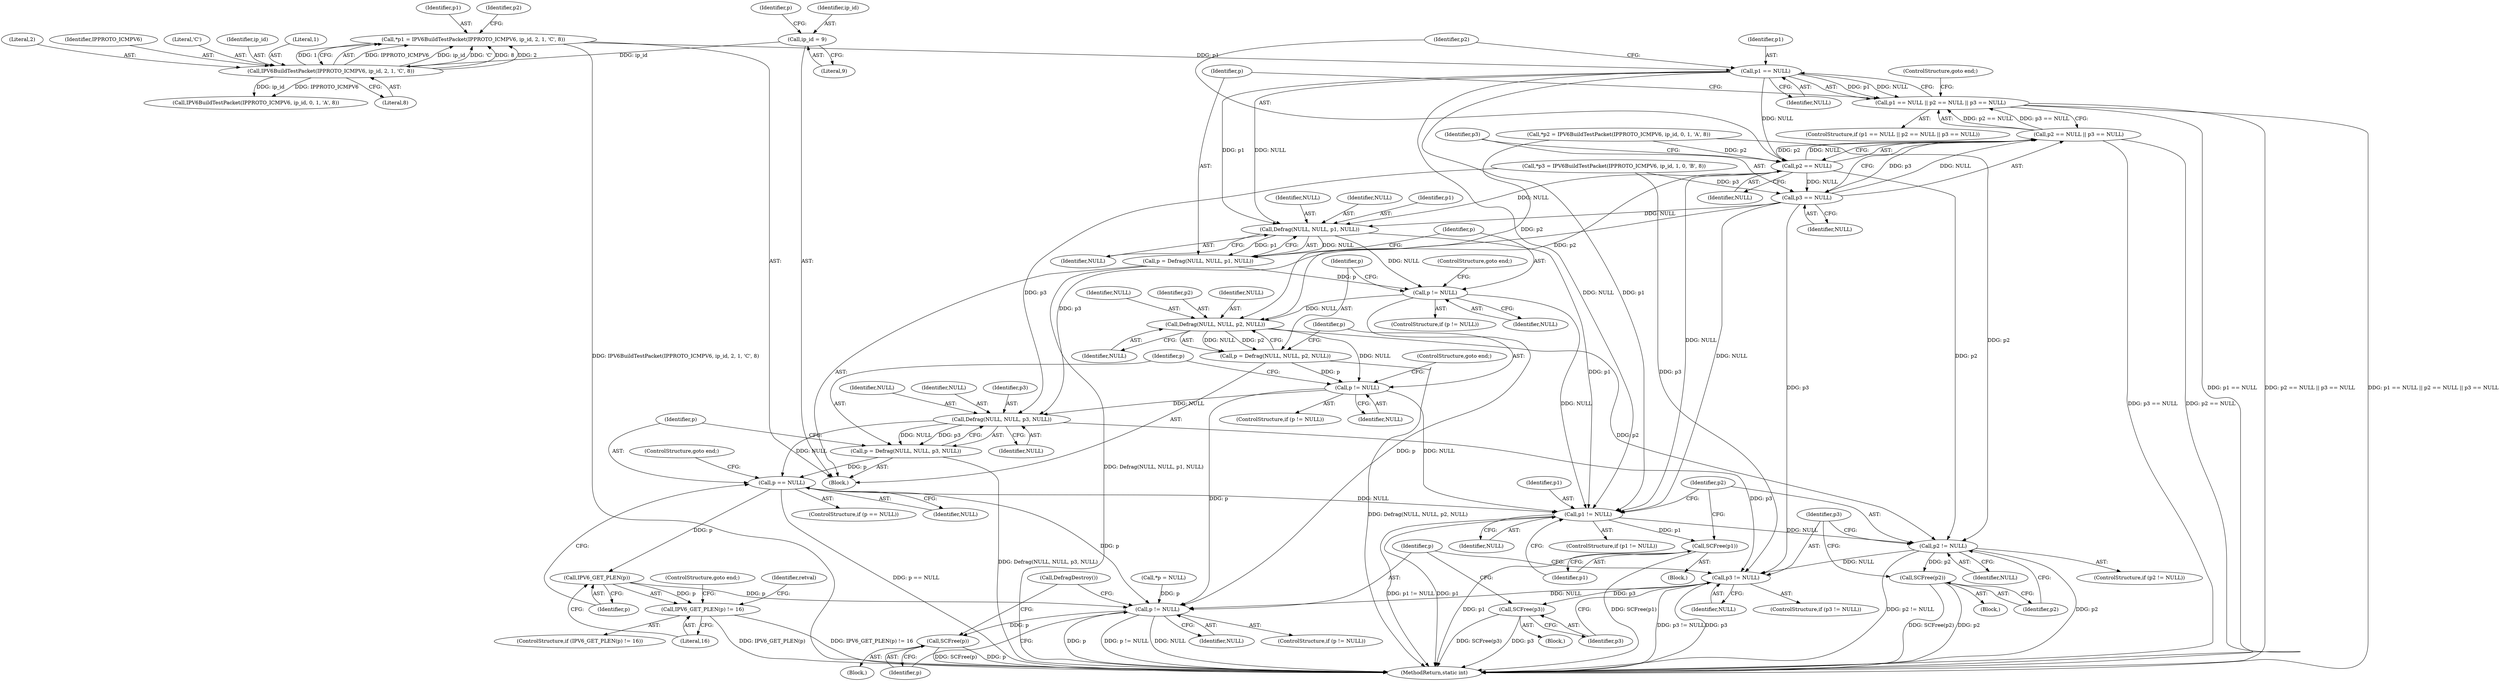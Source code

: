 digraph "0_suricata_4a04f814b15762eb446a5ead4d69d021512df6f8_6@pointer" {
"1000119" [label="(Call,*p1 = IPV6BuildTestPacket(IPPROTO_ICMPV6, ip_id, 2, 1, 'C', 8))"];
"1000121" [label="(Call,IPV6BuildTestPacket(IPPROTO_ICMPV6, ip_id, 2, 1, 'C', 8))"];
"1000110" [label="(Call,ip_id = 9)"];
"1000150" [label="(Call,p1 == NULL)"];
"1000149" [label="(Call,p1 == NULL || p2 == NULL || p3 == NULL)"];
"1000154" [label="(Call,p2 == NULL)"];
"1000153" [label="(Call,p2 == NULL || p3 == NULL)"];
"1000157" [label="(Call,p3 == NULL)"];
"1000164" [label="(Call,Defrag(NULL, NULL, p1, NULL))"];
"1000162" [label="(Call,p = Defrag(NULL, NULL, p1, NULL))"];
"1000170" [label="(Call,p != NULL)"];
"1000177" [label="(Call,Defrag(NULL, NULL, p2, NULL))"];
"1000175" [label="(Call,p = Defrag(NULL, NULL, p2, NULL))"];
"1000183" [label="(Call,p != NULL)"];
"1000190" [label="(Call,Defrag(NULL, NULL, p3, NULL))"];
"1000188" [label="(Call,p = Defrag(NULL, NULL, p3, NULL))"];
"1000196" [label="(Call,p == NULL)"];
"1000203" [label="(Call,IPV6_GET_PLEN(p))"];
"1000202" [label="(Call,IPV6_GET_PLEN(p) != 16)"];
"1000234" [label="(Call,p != NULL)"];
"1000238" [label="(Call,SCFree(p))"];
"1000213" [label="(Call,p1 != NULL)"];
"1000217" [label="(Call,SCFree(p1))"];
"1000220" [label="(Call,p2 != NULL)"];
"1000224" [label="(Call,SCFree(p2))"];
"1000227" [label="(Call,p3 != NULL)"];
"1000231" [label="(Call,SCFree(p3))"];
"1000120" [label="(Identifier,p1)"];
"1000227" [label="(Call,p3 != NULL)"];
"1000171" [label="(Identifier,p)"];
"1000162" [label="(Call,p = Defrag(NULL, NULL, p1, NULL))"];
"1000193" [label="(Identifier,p3)"];
"1000202" [label="(Call,IPV6_GET_PLEN(p) != 16)"];
"1000156" [label="(Identifier,NULL)"];
"1000129" [label="(Call,*p2 = IPV6BuildTestPacket(IPPROTO_ICMPV6, ip_id, 0, 1, 'A', 8))"];
"1000184" [label="(Identifier,p)"];
"1000165" [label="(Identifier,NULL)"];
"1000233" [label="(ControlStructure,if (p != NULL))"];
"1000152" [label="(Identifier,NULL)"];
"1000243" [label="(MethodReturn,static int)"];
"1000194" [label="(Identifier,NULL)"];
"1000157" [label="(Call,p3 == NULL)"];
"1000212" [label="(ControlStructure,if (p1 != NULL))"];
"1000218" [label="(Identifier,p1)"];
"1000223" [label="(Block,)"];
"1000139" [label="(Call,*p3 = IPV6BuildTestPacket(IPPROTO_ICMPV6, ip_id, 1, 0, 'B', 8))"];
"1000159" [label="(Identifier,NULL)"];
"1000188" [label="(Call,p = Defrag(NULL, NULL, p3, NULL))"];
"1000221" [label="(Identifier,p2)"];
"1000187" [label="(ControlStructure,goto end;)"];
"1000200" [label="(ControlStructure,goto end;)"];
"1000183" [label="(Call,p != NULL)"];
"1000225" [label="(Identifier,p2)"];
"1000154" [label="(Call,p2 == NULL)"];
"1000172" [label="(Identifier,NULL)"];
"1000215" [label="(Identifier,NULL)"];
"1000203" [label="(Call,IPV6_GET_PLEN(p))"];
"1000181" [label="(Identifier,NULL)"];
"1000168" [label="(Identifier,NULL)"];
"1000217" [label="(Call,SCFree(p1))"];
"1000174" [label="(ControlStructure,goto end;)"];
"1000204" [label="(Identifier,p)"];
"1000234" [label="(Call,p != NULL)"];
"1000124" [label="(Literal,2)"];
"1000214" [label="(Identifier,p1)"];
"1000176" [label="(Identifier,p)"];
"1000198" [label="(Identifier,NULL)"];
"1000213" [label="(Call,p1 != NULL)"];
"1000122" [label="(Identifier,IPPROTO_ICMPV6)"];
"1000224" [label="(Call,SCFree(p2))"];
"1000127" [label="(Literal,8)"];
"1000175" [label="(Call,p = Defrag(NULL, NULL, p2, NULL))"];
"1000178" [label="(Identifier,NULL)"];
"1000228" [label="(Identifier,p3)"];
"1000170" [label="(Call,p != NULL)"];
"1000161" [label="(ControlStructure,goto end;)"];
"1000115" [label="(Identifier,p)"];
"1000166" [label="(Identifier,NULL)"];
"1000222" [label="(Identifier,NULL)"];
"1000169" [label="(ControlStructure,if (p != NULL))"];
"1000240" [label="(Call,DefragDestroy())"];
"1000236" [label="(Identifier,NULL)"];
"1000235" [label="(Identifier,p)"];
"1000196" [label="(Call,p == NULL)"];
"1000150" [label="(Call,p1 == NULL)"];
"1000151" [label="(Identifier,p1)"];
"1000126" [label="(Literal,'C')"];
"1000153" [label="(Call,p2 == NULL || p3 == NULL)"];
"1000219" [label="(ControlStructure,if (p2 != NULL))"];
"1000164" [label="(Call,Defrag(NULL, NULL, p1, NULL))"];
"1000229" [label="(Identifier,NULL)"];
"1000177" [label="(Call,Defrag(NULL, NULL, p2, NULL))"];
"1000192" [label="(Identifier,NULL)"];
"1000195" [label="(ControlStructure,if (p == NULL))"];
"1000231" [label="(Call,SCFree(p3))"];
"1000112" [label="(Literal,9)"];
"1000182" [label="(ControlStructure,if (p != NULL))"];
"1000131" [label="(Call,IPV6BuildTestPacket(IPPROTO_ICMPV6, ip_id, 0, 1, 'A', 8))"];
"1000104" [label="(Block,)"];
"1000148" [label="(ControlStructure,if (p1 == NULL || p2 == NULL || p3 == NULL))"];
"1000123" [label="(Identifier,ip_id)"];
"1000179" [label="(Identifier,NULL)"];
"1000111" [label="(Identifier,ip_id)"];
"1000237" [label="(Block,)"];
"1000209" [label="(Identifier,retval)"];
"1000226" [label="(ControlStructure,if (p3 != NULL))"];
"1000205" [label="(Literal,16)"];
"1000207" [label="(ControlStructure,goto end;)"];
"1000185" [label="(Identifier,NULL)"];
"1000130" [label="(Identifier,p2)"];
"1000238" [label="(Call,SCFree(p))"];
"1000149" [label="(Call,p1 == NULL || p2 == NULL || p3 == NULL)"];
"1000121" [label="(Call,IPV6BuildTestPacket(IPPROTO_ICMPV6, ip_id, 2, 1, 'C', 8))"];
"1000201" [label="(ControlStructure,if (IPV6_GET_PLEN(p) != 16))"];
"1000167" [label="(Identifier,p1)"];
"1000197" [label="(Identifier,p)"];
"1000180" [label="(Identifier,p2)"];
"1000189" [label="(Identifier,p)"];
"1000232" [label="(Identifier,p3)"];
"1000119" [label="(Call,*p1 = IPV6BuildTestPacket(IPPROTO_ICMPV6, ip_id, 2, 1, 'C', 8))"];
"1000216" [label="(Block,)"];
"1000125" [label="(Literal,1)"];
"1000114" [label="(Call,*p = NULL)"];
"1000163" [label="(Identifier,p)"];
"1000190" [label="(Call,Defrag(NULL, NULL, p3, NULL))"];
"1000191" [label="(Identifier,NULL)"];
"1000155" [label="(Identifier,p2)"];
"1000158" [label="(Identifier,p3)"];
"1000220" [label="(Call,p2 != NULL)"];
"1000230" [label="(Block,)"];
"1000239" [label="(Identifier,p)"];
"1000110" [label="(Call,ip_id = 9)"];
"1000119" -> "1000104"  [label="AST: "];
"1000119" -> "1000121"  [label="CFG: "];
"1000120" -> "1000119"  [label="AST: "];
"1000121" -> "1000119"  [label="AST: "];
"1000130" -> "1000119"  [label="CFG: "];
"1000119" -> "1000243"  [label="DDG: IPV6BuildTestPacket(IPPROTO_ICMPV6, ip_id, 2, 1, 'C', 8)"];
"1000121" -> "1000119"  [label="DDG: IPPROTO_ICMPV6"];
"1000121" -> "1000119"  [label="DDG: ip_id"];
"1000121" -> "1000119"  [label="DDG: 'C'"];
"1000121" -> "1000119"  [label="DDG: 8"];
"1000121" -> "1000119"  [label="DDG: 2"];
"1000121" -> "1000119"  [label="DDG: 1"];
"1000119" -> "1000150"  [label="DDG: p1"];
"1000121" -> "1000127"  [label="CFG: "];
"1000122" -> "1000121"  [label="AST: "];
"1000123" -> "1000121"  [label="AST: "];
"1000124" -> "1000121"  [label="AST: "];
"1000125" -> "1000121"  [label="AST: "];
"1000126" -> "1000121"  [label="AST: "];
"1000127" -> "1000121"  [label="AST: "];
"1000110" -> "1000121"  [label="DDG: ip_id"];
"1000121" -> "1000131"  [label="DDG: IPPROTO_ICMPV6"];
"1000121" -> "1000131"  [label="DDG: ip_id"];
"1000110" -> "1000104"  [label="AST: "];
"1000110" -> "1000112"  [label="CFG: "];
"1000111" -> "1000110"  [label="AST: "];
"1000112" -> "1000110"  [label="AST: "];
"1000115" -> "1000110"  [label="CFG: "];
"1000150" -> "1000149"  [label="AST: "];
"1000150" -> "1000152"  [label="CFG: "];
"1000151" -> "1000150"  [label="AST: "];
"1000152" -> "1000150"  [label="AST: "];
"1000155" -> "1000150"  [label="CFG: "];
"1000149" -> "1000150"  [label="CFG: "];
"1000150" -> "1000149"  [label="DDG: p1"];
"1000150" -> "1000149"  [label="DDG: NULL"];
"1000150" -> "1000154"  [label="DDG: NULL"];
"1000150" -> "1000164"  [label="DDG: NULL"];
"1000150" -> "1000164"  [label="DDG: p1"];
"1000150" -> "1000213"  [label="DDG: p1"];
"1000150" -> "1000213"  [label="DDG: NULL"];
"1000149" -> "1000148"  [label="AST: "];
"1000149" -> "1000153"  [label="CFG: "];
"1000153" -> "1000149"  [label="AST: "];
"1000161" -> "1000149"  [label="CFG: "];
"1000163" -> "1000149"  [label="CFG: "];
"1000149" -> "1000243"  [label="DDG: p2 == NULL || p3 == NULL"];
"1000149" -> "1000243"  [label="DDG: p1 == NULL || p2 == NULL || p3 == NULL"];
"1000149" -> "1000243"  [label="DDG: p1 == NULL"];
"1000153" -> "1000149"  [label="DDG: p2 == NULL"];
"1000153" -> "1000149"  [label="DDG: p3 == NULL"];
"1000154" -> "1000153"  [label="AST: "];
"1000154" -> "1000156"  [label="CFG: "];
"1000155" -> "1000154"  [label="AST: "];
"1000156" -> "1000154"  [label="AST: "];
"1000158" -> "1000154"  [label="CFG: "];
"1000153" -> "1000154"  [label="CFG: "];
"1000154" -> "1000153"  [label="DDG: p2"];
"1000154" -> "1000153"  [label="DDG: NULL"];
"1000129" -> "1000154"  [label="DDG: p2"];
"1000154" -> "1000157"  [label="DDG: NULL"];
"1000154" -> "1000164"  [label="DDG: NULL"];
"1000154" -> "1000177"  [label="DDG: p2"];
"1000154" -> "1000213"  [label="DDG: NULL"];
"1000154" -> "1000220"  [label="DDG: p2"];
"1000153" -> "1000157"  [label="CFG: "];
"1000157" -> "1000153"  [label="AST: "];
"1000153" -> "1000243"  [label="DDG: p3 == NULL"];
"1000153" -> "1000243"  [label="DDG: p2 == NULL"];
"1000157" -> "1000153"  [label="DDG: p3"];
"1000157" -> "1000153"  [label="DDG: NULL"];
"1000157" -> "1000159"  [label="CFG: "];
"1000158" -> "1000157"  [label="AST: "];
"1000159" -> "1000157"  [label="AST: "];
"1000139" -> "1000157"  [label="DDG: p3"];
"1000157" -> "1000164"  [label="DDG: NULL"];
"1000157" -> "1000190"  [label="DDG: p3"];
"1000157" -> "1000213"  [label="DDG: NULL"];
"1000157" -> "1000227"  [label="DDG: p3"];
"1000164" -> "1000162"  [label="AST: "];
"1000164" -> "1000168"  [label="CFG: "];
"1000165" -> "1000164"  [label="AST: "];
"1000166" -> "1000164"  [label="AST: "];
"1000167" -> "1000164"  [label="AST: "];
"1000168" -> "1000164"  [label="AST: "];
"1000162" -> "1000164"  [label="CFG: "];
"1000164" -> "1000162"  [label="DDG: NULL"];
"1000164" -> "1000162"  [label="DDG: p1"];
"1000164" -> "1000170"  [label="DDG: NULL"];
"1000164" -> "1000213"  [label="DDG: p1"];
"1000162" -> "1000104"  [label="AST: "];
"1000163" -> "1000162"  [label="AST: "];
"1000171" -> "1000162"  [label="CFG: "];
"1000162" -> "1000243"  [label="DDG: Defrag(NULL, NULL, p1, NULL)"];
"1000162" -> "1000170"  [label="DDG: p"];
"1000170" -> "1000169"  [label="AST: "];
"1000170" -> "1000172"  [label="CFG: "];
"1000171" -> "1000170"  [label="AST: "];
"1000172" -> "1000170"  [label="AST: "];
"1000174" -> "1000170"  [label="CFG: "];
"1000176" -> "1000170"  [label="CFG: "];
"1000170" -> "1000177"  [label="DDG: NULL"];
"1000170" -> "1000213"  [label="DDG: NULL"];
"1000170" -> "1000234"  [label="DDG: p"];
"1000177" -> "1000175"  [label="AST: "];
"1000177" -> "1000181"  [label="CFG: "];
"1000178" -> "1000177"  [label="AST: "];
"1000179" -> "1000177"  [label="AST: "];
"1000180" -> "1000177"  [label="AST: "];
"1000181" -> "1000177"  [label="AST: "];
"1000175" -> "1000177"  [label="CFG: "];
"1000177" -> "1000175"  [label="DDG: NULL"];
"1000177" -> "1000175"  [label="DDG: p2"];
"1000129" -> "1000177"  [label="DDG: p2"];
"1000177" -> "1000183"  [label="DDG: NULL"];
"1000177" -> "1000220"  [label="DDG: p2"];
"1000175" -> "1000104"  [label="AST: "];
"1000176" -> "1000175"  [label="AST: "];
"1000184" -> "1000175"  [label="CFG: "];
"1000175" -> "1000243"  [label="DDG: Defrag(NULL, NULL, p2, NULL)"];
"1000175" -> "1000183"  [label="DDG: p"];
"1000183" -> "1000182"  [label="AST: "];
"1000183" -> "1000185"  [label="CFG: "];
"1000184" -> "1000183"  [label="AST: "];
"1000185" -> "1000183"  [label="AST: "];
"1000187" -> "1000183"  [label="CFG: "];
"1000189" -> "1000183"  [label="CFG: "];
"1000183" -> "1000190"  [label="DDG: NULL"];
"1000183" -> "1000213"  [label="DDG: NULL"];
"1000183" -> "1000234"  [label="DDG: p"];
"1000190" -> "1000188"  [label="AST: "];
"1000190" -> "1000194"  [label="CFG: "];
"1000191" -> "1000190"  [label="AST: "];
"1000192" -> "1000190"  [label="AST: "];
"1000193" -> "1000190"  [label="AST: "];
"1000194" -> "1000190"  [label="AST: "];
"1000188" -> "1000190"  [label="CFG: "];
"1000190" -> "1000188"  [label="DDG: NULL"];
"1000190" -> "1000188"  [label="DDG: p3"];
"1000139" -> "1000190"  [label="DDG: p3"];
"1000190" -> "1000196"  [label="DDG: NULL"];
"1000190" -> "1000227"  [label="DDG: p3"];
"1000188" -> "1000104"  [label="AST: "];
"1000189" -> "1000188"  [label="AST: "];
"1000197" -> "1000188"  [label="CFG: "];
"1000188" -> "1000243"  [label="DDG: Defrag(NULL, NULL, p3, NULL)"];
"1000188" -> "1000196"  [label="DDG: p"];
"1000196" -> "1000195"  [label="AST: "];
"1000196" -> "1000198"  [label="CFG: "];
"1000197" -> "1000196"  [label="AST: "];
"1000198" -> "1000196"  [label="AST: "];
"1000200" -> "1000196"  [label="CFG: "];
"1000204" -> "1000196"  [label="CFG: "];
"1000196" -> "1000243"  [label="DDG: p == NULL"];
"1000196" -> "1000203"  [label="DDG: p"];
"1000196" -> "1000213"  [label="DDG: NULL"];
"1000196" -> "1000234"  [label="DDG: p"];
"1000203" -> "1000202"  [label="AST: "];
"1000203" -> "1000204"  [label="CFG: "];
"1000204" -> "1000203"  [label="AST: "];
"1000205" -> "1000203"  [label="CFG: "];
"1000203" -> "1000202"  [label="DDG: p"];
"1000203" -> "1000234"  [label="DDG: p"];
"1000202" -> "1000201"  [label="AST: "];
"1000202" -> "1000205"  [label="CFG: "];
"1000205" -> "1000202"  [label="AST: "];
"1000207" -> "1000202"  [label="CFG: "];
"1000209" -> "1000202"  [label="CFG: "];
"1000202" -> "1000243"  [label="DDG: IPV6_GET_PLEN(p)"];
"1000202" -> "1000243"  [label="DDG: IPV6_GET_PLEN(p) != 16"];
"1000234" -> "1000233"  [label="AST: "];
"1000234" -> "1000236"  [label="CFG: "];
"1000235" -> "1000234"  [label="AST: "];
"1000236" -> "1000234"  [label="AST: "];
"1000239" -> "1000234"  [label="CFG: "];
"1000240" -> "1000234"  [label="CFG: "];
"1000234" -> "1000243"  [label="DDG: NULL"];
"1000234" -> "1000243"  [label="DDG: p"];
"1000234" -> "1000243"  [label="DDG: p != NULL"];
"1000114" -> "1000234"  [label="DDG: p"];
"1000227" -> "1000234"  [label="DDG: NULL"];
"1000234" -> "1000238"  [label="DDG: p"];
"1000238" -> "1000237"  [label="AST: "];
"1000238" -> "1000239"  [label="CFG: "];
"1000239" -> "1000238"  [label="AST: "];
"1000240" -> "1000238"  [label="CFG: "];
"1000238" -> "1000243"  [label="DDG: p"];
"1000238" -> "1000243"  [label="DDG: SCFree(p)"];
"1000213" -> "1000212"  [label="AST: "];
"1000213" -> "1000215"  [label="CFG: "];
"1000214" -> "1000213"  [label="AST: "];
"1000215" -> "1000213"  [label="AST: "];
"1000218" -> "1000213"  [label="CFG: "];
"1000221" -> "1000213"  [label="CFG: "];
"1000213" -> "1000243"  [label="DDG: p1"];
"1000213" -> "1000243"  [label="DDG: p1 != NULL"];
"1000213" -> "1000217"  [label="DDG: p1"];
"1000213" -> "1000220"  [label="DDG: NULL"];
"1000217" -> "1000216"  [label="AST: "];
"1000217" -> "1000218"  [label="CFG: "];
"1000218" -> "1000217"  [label="AST: "];
"1000221" -> "1000217"  [label="CFG: "];
"1000217" -> "1000243"  [label="DDG: SCFree(p1)"];
"1000217" -> "1000243"  [label="DDG: p1"];
"1000220" -> "1000219"  [label="AST: "];
"1000220" -> "1000222"  [label="CFG: "];
"1000221" -> "1000220"  [label="AST: "];
"1000222" -> "1000220"  [label="AST: "];
"1000225" -> "1000220"  [label="CFG: "];
"1000228" -> "1000220"  [label="CFG: "];
"1000220" -> "1000243"  [label="DDG: p2"];
"1000220" -> "1000243"  [label="DDG: p2 != NULL"];
"1000129" -> "1000220"  [label="DDG: p2"];
"1000220" -> "1000224"  [label="DDG: p2"];
"1000220" -> "1000227"  [label="DDG: NULL"];
"1000224" -> "1000223"  [label="AST: "];
"1000224" -> "1000225"  [label="CFG: "];
"1000225" -> "1000224"  [label="AST: "];
"1000228" -> "1000224"  [label="CFG: "];
"1000224" -> "1000243"  [label="DDG: p2"];
"1000224" -> "1000243"  [label="DDG: SCFree(p2)"];
"1000227" -> "1000226"  [label="AST: "];
"1000227" -> "1000229"  [label="CFG: "];
"1000228" -> "1000227"  [label="AST: "];
"1000229" -> "1000227"  [label="AST: "];
"1000232" -> "1000227"  [label="CFG: "];
"1000235" -> "1000227"  [label="CFG: "];
"1000227" -> "1000243"  [label="DDG: p3 != NULL"];
"1000227" -> "1000243"  [label="DDG: p3"];
"1000139" -> "1000227"  [label="DDG: p3"];
"1000227" -> "1000231"  [label="DDG: p3"];
"1000231" -> "1000230"  [label="AST: "];
"1000231" -> "1000232"  [label="CFG: "];
"1000232" -> "1000231"  [label="AST: "];
"1000235" -> "1000231"  [label="CFG: "];
"1000231" -> "1000243"  [label="DDG: SCFree(p3)"];
"1000231" -> "1000243"  [label="DDG: p3"];
}
